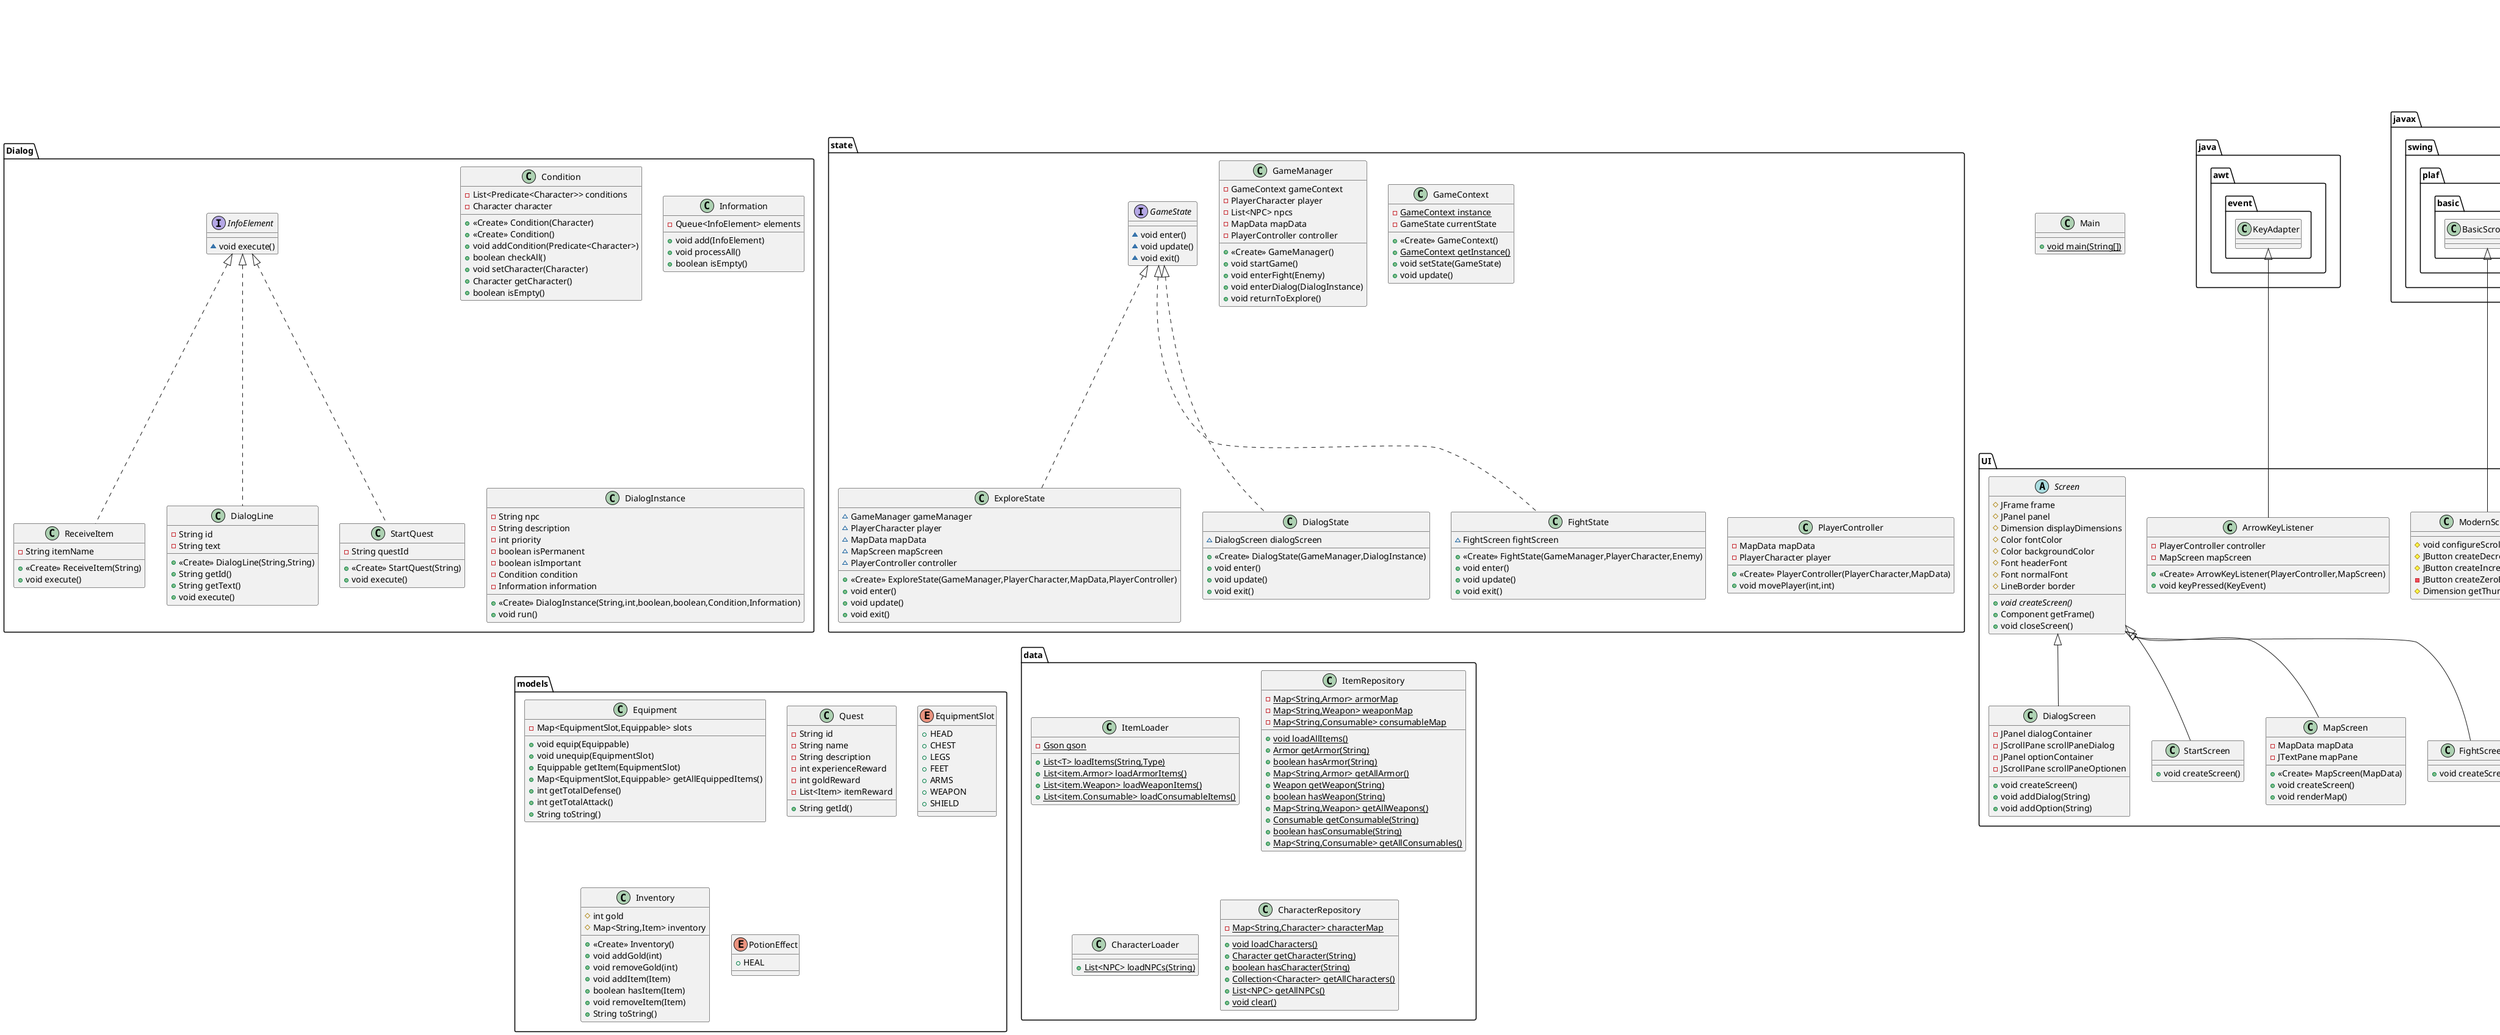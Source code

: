 @startuml
class UI.ArrowKeyListener {
- PlayerController controller
- MapScreen mapScreen
+ <<Create>> ArrowKeyListener(PlayerController,MapScreen)
+ void keyPressed(KeyEvent)
}


class Dialog.StartQuest {
- String questId
+ <<Create>> StartQuest(String)
+ void execute()
}


class Dialog.Condition {
- List<Predicate<Character>> conditions
- Character character
+ <<Create>> Condition(Character)
+ <<Create>> Condition()
+ void addCondition(Predicate<Character>)
+ boolean checkAll()
+ void setCharacter(Character)
+ Character getCharacter()
+ boolean isEmpty()
}


class state.GameManager {
- GameContext gameContext
- PlayerCharacter player
- List<NPC> npcs
- MapData mapData
- PlayerController controller
+ <<Create>> GameManager()
+ void startGame()
+ void enterFight(Enemy)
+ void enterDialog(DialogInstance)
+ void returnToExplore()
}


class character.PlayerCharacter {
- QuestLog questLog
# int experience
# int skillpoints
+ <<Create>> PlayerCharacter(String,String,int,int,int,int,Inventory,Equipment)
+ <<Create>> PlayerCharacter()
+ void addExperience(int)
+ void addSkillpoint()
+ void move(int,int)
}


class UI.MapScreen {
- MapData mapData
- JTextPane mapPane
+ <<Create>> MapScreen(MapData)
+ void createScreen()
+ void renderMap()
}


class models.Equipment {
- Map<EquipmentSlot,Equippable> slots
+ void equip(Equippable)
+ void unequip(EquipmentSlot)
+ Equippable getItem(EquipmentSlot)
+ Map<EquipmentSlot,Equippable> getAllEquippedItems()
+ int getTotalDefense()
+ int getTotalAttack()
+ String toString()
}


class models.Quest {
- String id
- String name
- String description
- int experienceReward
- int goldReward
- List<Item> itemReward
+ String getId()
}


class map.GameMap {
- {static} int WIDTH
- {static} int HEIGHT
- {static} int playerX
- {static} int playerY
+ {static} void main(String[])
- {static} void move(int,int)
- {static} void printMap()
}


class Dialog.Information {
- Queue<InfoElement> elements
+ void add(InfoElement)
+ void processAll()
+ boolean isEmpty()
}


class Dialog.ReceiveItem {
- String itemName
+ <<Create>> ReceiveItem(String)
+ void execute()
}


interface item.Equippable {
~ void equip(Character)
~ EquipmentSlot getSlot()
~ int getDefense()
~ int getAttack()
~ String getName()
}

interface Dialog.InfoElement {
~ void execute()
}

class item.ItemFactory {
+ {static} Armor createArmor(String,String,String,int,int,EquipmentSlot)
}

class data.ItemLoader {
- {static} Gson gson
+ {static} List<T> loadItems(String,Type)
+ {static} List<item.Armor> loadArmorItems()
+ {static} List<item.Weapon> loadWeaponItems()
+ {static} List<item.Consumable> loadConsumableItems()
}


class UI.FightScreen {
+ void createScreen()
}

interface state.GameState {
~ void enter()
~ void update()
~ void exit()
}

class item.Armor {
- int defense
- EquipmentSlot slot
+ <<Create>> Armor(String,String,String,int,int,EquipmentSlot)
+ void equip(Character)
+ int getDefense()
+ int getAttack()
+ EquipmentSlot getSlot()
}


class UI.DialogScreen {
- JPanel dialogContainer
- JScrollPane scrollPaneDialog
- JPanel optionContainer
- JScrollPane scrollPaneOptionen
+ void createScreen()
+ void addDialog(String)
+ void addOption(String)
}


enum models.EquipmentSlot {
+  HEAD
+  CHEST
+  LEGS
+  FEET
+  ARMS
+  WEAPON
+  SHIELD
}

class Main {
+ {static} void main(String[])
}

abstract class item.Item {
# String id
# String name
# String description
# int price
# <<Create>> Item(String,String,String,int)
+ String getName()
+ int getPrice()
+ String getDescription()
+ String getId()
}


class state.FightState {
~ FightScreen fightScreen
+ <<Create>> FightState(GameManager,PlayerCharacter,Enemy)
+ void enter()
+ void update()
+ void exit()
}


class models.Inventory {
# int gold
# Map<String,Item> inventory
+ <<Create>> Inventory()
+ void addGold(int)
+ void removeGold(int)
+ void addItem(Item)
+ boolean hasItem(Item)
+ void removeItem(Item)
+ String toString()
}


class item.Consumable {
- PotionEffect effect
- int magnitude
+ <<Create>> Consumable(String,String,String,int,PotionEffect,int)
+ void use(Character)
+ PotionEffect getEffect()
+ int getMagnitude()
}


class UI.StartScreen {
+ void createScreen()
}

interface item.Usable {
~ void use(Character)
}

class item.Weapon {
- int attack
+ <<Create>> Weapon(String,String,String,int,int)
+ void equip(Character)
+ EquipmentSlot getSlot()
+ int getDefense()
+ int getAttack()
}


class UI.ModernScrollBarUI {
# void configureScrollBarColors()
# JButton createDecreaseButton(int)
# JButton createIncreaseButton(int)
- JButton createZeroButton()
# Dimension getThumbSize()
}

abstract class UI.Screen {
# JFrame frame
# JPanel panel
# Dimension displayDimensions
# Color fontColor
# Color backgroundColor
# Font headerFont
# Font normalFont
# LineBorder border
+ {abstract}void createScreen()
+ Component getFrame()
+ void closeScreen()
}


class state.ExploreState {
~ GameManager gameManager
~ PlayerCharacter player
~ MapData mapData
~ MapScreen mapScreen
~ PlayerController controller
+ <<Create>> ExploreState(GameManager,PlayerCharacter,MapData,PlayerController)
+ void enter()
+ void update()
+ void exit()
}


class data.ItemRepository {
- {static} Map<String,Armor> armorMap
- {static} Map<String,Weapon> weaponMap
- {static} Map<String,Consumable> consumableMap
+ {static} void loadAllItems()
+ {static} Armor getArmor(String)
+ {static} boolean hasArmor(String)
+ {static} Map<String,Armor> getAllArmor()
+ {static} Weapon getWeapon(String)
+ {static} boolean hasWeapon(String)
+ {static} Map<String,Weapon> getAllWeapons()
+ {static} Consumable getConsumable(String)
+ {static} boolean hasConsumable(String)
+ {static} Map<String,Consumable> getAllConsumables()
}


class map.MapData {
- int width
- int height
- char[][] tiles
+ <<Create>> MapData(int,int,List<NPC>,PlayerCharacter)
+ char[][] getTiles()
+ void printMap()
+ void updatePlayerPosition(PlayerCharacter)
+ boolean isWalkable(int,int)
}


class character.NPC {
+ <<Create>> NPC(String,String,int,int,int,int,Inventory,Equipment)
}

enum models.PotionEffect {
+  HEAL
}

class character.QuestLog {
- Map<String,Quest> activeQuests
+ void addQuest(Quest)
+ void removeQuest(String)
+ Quest getQuest(String)
+ Collection<Quest> getAllQuests()
+ boolean hasQuest(String)
}


class state.DialogState {
~ DialogScreen dialogScreen
+ <<Create>> DialogState(GameManager,DialogInstance)
+ void enter()
+ void update()
+ void exit()
}


class state.GameContext {
- {static} GameContext instance
- GameState currentState
+ <<Create>> GameContext()
+ {static} GameContext getInstance()
+ void setState(GameState)
+ void update()
}


class character.Enemy {
+ <<Create>> Enemy(String,String,int,int,int,int,Inventory,Equipment)
}

class data.CharacterLoader {
+ {static} List<NPC> loadNPCs(String)
}

class data.CharacterRepository {
- {static} Map<String,Character> characterMap
+ {static} void loadCharacters()
+ {static} Character getCharacter(String)
+ {static} boolean hasCharacter(String)
+ {static} Collection<Character> getAllCharacters()
+ {static} List<NPC> getAllNPCs()
+ {static} void clear()
}


class state.PlayerController {
- MapData mapData
- PlayerCharacter player
+ <<Create>> PlayerController(PlayerCharacter,MapData)
+ void movePlayer(int,int)
}


class Dialog.DialogInstance {
- String npc
- String description
- int priority
- boolean isPermanent
- boolean isImportant
- Condition condition
- Information information
+ <<Create>> DialogInstance(String,int,boolean,boolean,Condition,Information)
+ void run()
}


class Dialog.DialogLine {
- String id
- String text
+ <<Create>> DialogLine(String,String)
+ String getId()
+ String getText()
+ void execute()
}


abstract class character.Character {
# String name
# int x
# int y
- String guild
# int maxHp
# int currentHp
# int strength
# int dexterity
# Inventory inventory
# Equipment equipment
- Set<String> knownInfos
+ <<Create>> Character(String,String,int,int,int,int,Inventory,Equipment)
+ <<Create>> Character()
+ void equip(Armor)
+ String getName()
+ boolean knows(String)
+ void learn(String)
+ void setGuild(String)
+ String getGuild()
+ void addItem(Item)
+ boolean hasItem(Item)
+ void takeDamage(int)
+ void heal(int)
+ int getMaxHp()
+ int getDexterity()
+ Inventory getInventory()
+ Equipment getEquipment()
+ int getCurrentHp()
+ void AddToInventory(Item)
+ int getX()
+ int getY()
+ String toString()
+ void setPosition(int,int)
}




java.awt.event.KeyAdapter <|-- UI.ArrowKeyListener
Dialog.InfoElement <|.. Dialog.StartQuest
character.Character <|-- character.PlayerCharacter
UI.Screen <|-- UI.MapScreen
Dialog.InfoElement <|.. Dialog.ReceiveItem
UI.Screen <|-- UI.FightScreen
item.Equippable <|.. item.Armor
item.Item <|-- item.Armor
UI.Screen <|-- UI.DialogScreen
state.GameState <|.. state.FightState
item.Usable <|.. item.Consumable
item.Item <|-- item.Consumable
UI.Screen <|-- UI.StartScreen
item.Equippable <|.. item.Weapon
item.Item <|-- item.Weapon
javax.swing.plaf.basic.BasicScrollBarUI <|-- UI.ModernScrollBarUI
state.GameState <|.. state.ExploreState
character.Character <|-- character.NPC
state.GameState <|.. state.DialogState
character.Character <|-- character.Enemy
Dialog.InfoElement <|.. Dialog.DialogLine
@enduml